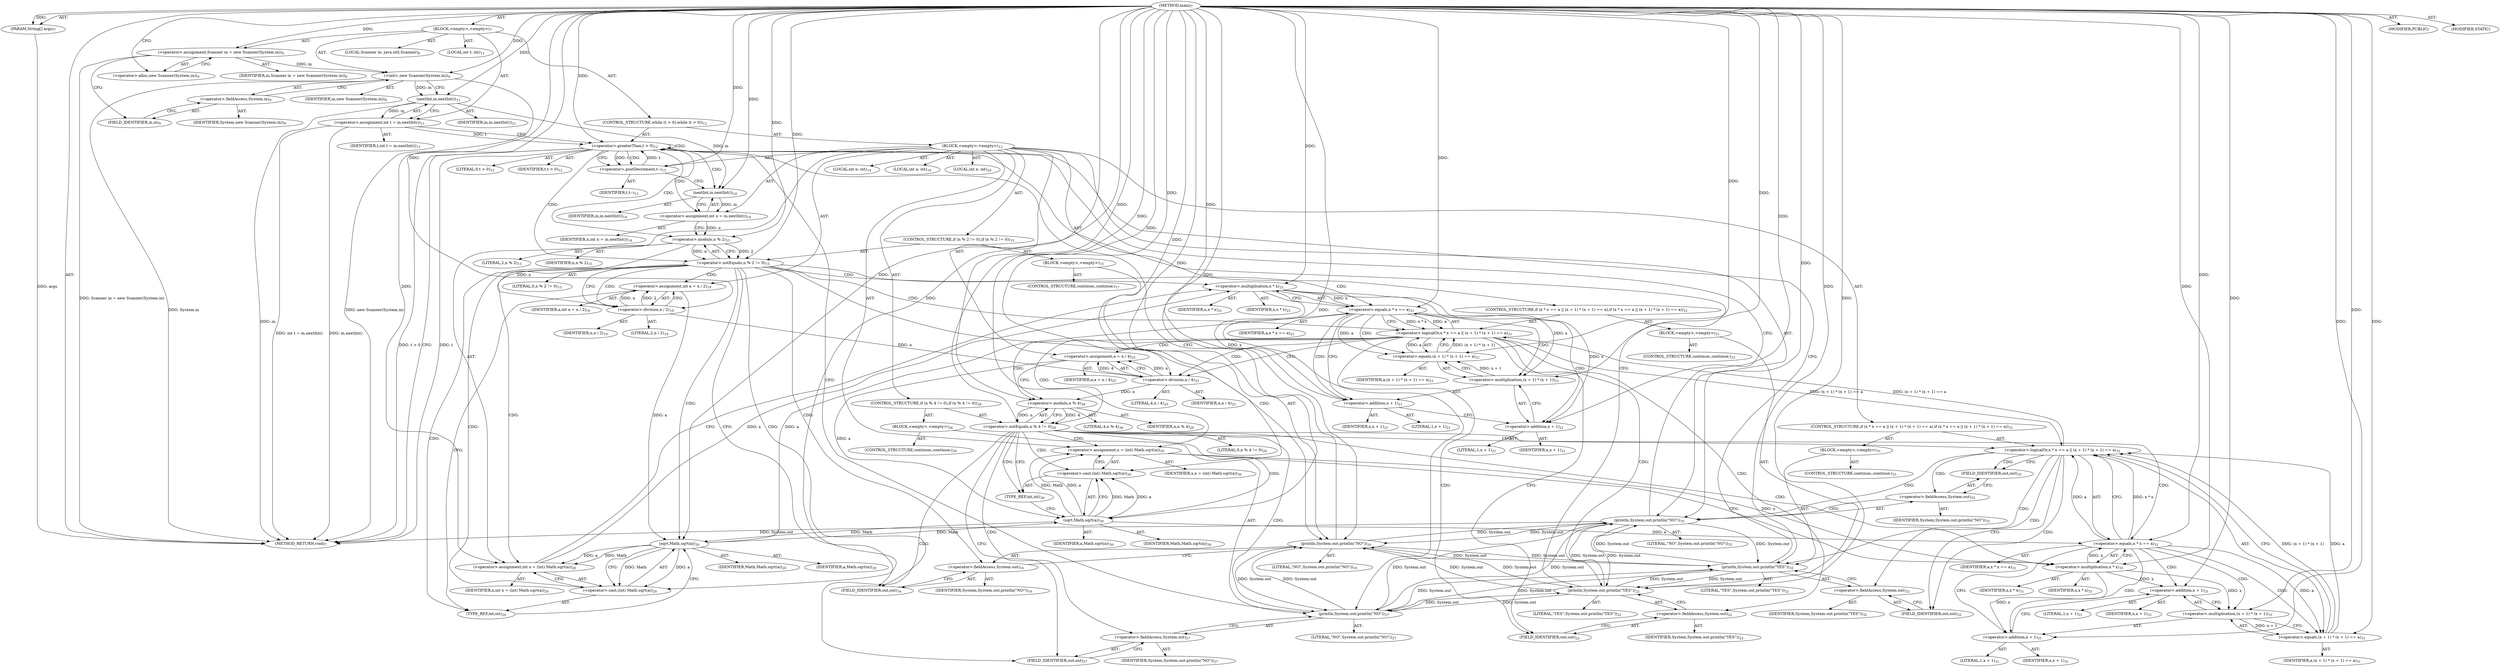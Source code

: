 digraph "main" {  
"19" [label = <(METHOD,main)<SUB>7</SUB>> ]
"20" [label = <(PARAM,String[] args)<SUB>7</SUB>> ]
"21" [label = <(BLOCK,&lt;empty&gt;,&lt;empty&gt;)<SUB>7</SUB>> ]
"4" [label = <(LOCAL,Scanner in: java.util.Scanner)<SUB>9</SUB>> ]
"22" [label = <(&lt;operator&gt;.assignment,Scanner in = new Scanner(System.in))<SUB>9</SUB>> ]
"23" [label = <(IDENTIFIER,in,Scanner in = new Scanner(System.in))<SUB>9</SUB>> ]
"24" [label = <(&lt;operator&gt;.alloc,new Scanner(System.in))<SUB>9</SUB>> ]
"25" [label = <(&lt;init&gt;,new Scanner(System.in))<SUB>9</SUB>> ]
"3" [label = <(IDENTIFIER,in,new Scanner(System.in))<SUB>9</SUB>> ]
"26" [label = <(&lt;operator&gt;.fieldAccess,System.in)<SUB>9</SUB>> ]
"27" [label = <(IDENTIFIER,System,new Scanner(System.in))<SUB>9</SUB>> ]
"28" [label = <(FIELD_IDENTIFIER,in,in)<SUB>9</SUB>> ]
"29" [label = <(LOCAL,int t: int)<SUB>11</SUB>> ]
"30" [label = <(&lt;operator&gt;.assignment,int t = in.nextInt())<SUB>11</SUB>> ]
"31" [label = <(IDENTIFIER,t,int t = in.nextInt())<SUB>11</SUB>> ]
"32" [label = <(nextInt,in.nextInt())<SUB>11</SUB>> ]
"33" [label = <(IDENTIFIER,in,in.nextInt())<SUB>11</SUB>> ]
"34" [label = <(CONTROL_STRUCTURE,while (t &gt; 0),while (t &gt; 0))<SUB>12</SUB>> ]
"35" [label = <(&lt;operator&gt;.greaterThan,t &gt; 0)<SUB>12</SUB>> ]
"36" [label = <(IDENTIFIER,t,t &gt; 0)<SUB>12</SUB>> ]
"37" [label = <(LITERAL,0,t &gt; 0)<SUB>12</SUB>> ]
"38" [label = <(BLOCK,&lt;empty&gt;,&lt;empty&gt;)<SUB>12</SUB>> ]
"39" [label = <(&lt;operator&gt;.postDecrement,t--)<SUB>13</SUB>> ]
"40" [label = <(IDENTIFIER,t,t--)<SUB>13</SUB>> ]
"41" [label = <(LOCAL,int n: int)<SUB>14</SUB>> ]
"42" [label = <(&lt;operator&gt;.assignment,int n = in.nextInt())<SUB>14</SUB>> ]
"43" [label = <(IDENTIFIER,n,int n = in.nextInt())<SUB>14</SUB>> ]
"44" [label = <(nextInt,in.nextInt())<SUB>14</SUB>> ]
"45" [label = <(IDENTIFIER,in,in.nextInt())<SUB>14</SUB>> ]
"46" [label = <(CONTROL_STRUCTURE,if (n % 2 != 0),if (n % 2 != 0))<SUB>15</SUB>> ]
"47" [label = <(&lt;operator&gt;.notEquals,n % 2 != 0)<SUB>15</SUB>> ]
"48" [label = <(&lt;operator&gt;.modulo,n % 2)<SUB>15</SUB>> ]
"49" [label = <(IDENTIFIER,n,n % 2)<SUB>15</SUB>> ]
"50" [label = <(LITERAL,2,n % 2)<SUB>15</SUB>> ]
"51" [label = <(LITERAL,0,n % 2 != 0)<SUB>15</SUB>> ]
"52" [label = <(BLOCK,&lt;empty&gt;,&lt;empty&gt;)<SUB>15</SUB>> ]
"53" [label = <(println,System.out.println(&quot;NO&quot;))<SUB>16</SUB>> ]
"54" [label = <(&lt;operator&gt;.fieldAccess,System.out)<SUB>16</SUB>> ]
"55" [label = <(IDENTIFIER,System,System.out.println(&quot;NO&quot;))<SUB>16</SUB>> ]
"56" [label = <(FIELD_IDENTIFIER,out,out)<SUB>16</SUB>> ]
"57" [label = <(LITERAL,&quot;NO&quot;,System.out.println(&quot;NO&quot;))<SUB>16</SUB>> ]
"58" [label = <(CONTROL_STRUCTURE,continue;,continue;)<SUB>17</SUB>> ]
"59" [label = <(LOCAL,int a: int)<SUB>19</SUB>> ]
"60" [label = <(&lt;operator&gt;.assignment,int a = n / 2)<SUB>19</SUB>> ]
"61" [label = <(IDENTIFIER,a,int a = n / 2)<SUB>19</SUB>> ]
"62" [label = <(&lt;operator&gt;.division,n / 2)<SUB>19</SUB>> ]
"63" [label = <(IDENTIFIER,n,n / 2)<SUB>19</SUB>> ]
"64" [label = <(LITERAL,2,n / 2)<SUB>19</SUB>> ]
"65" [label = <(LOCAL,int x: int)<SUB>20</SUB>> ]
"66" [label = <(&lt;operator&gt;.assignment,int x = (int) Math.sqrt(a))<SUB>20</SUB>> ]
"67" [label = <(IDENTIFIER,x,int x = (int) Math.sqrt(a))<SUB>20</SUB>> ]
"68" [label = <(&lt;operator&gt;.cast,(int) Math.sqrt(a))<SUB>20</SUB>> ]
"69" [label = <(TYPE_REF,int,int)<SUB>20</SUB>> ]
"70" [label = <(sqrt,Math.sqrt(a))<SUB>20</SUB>> ]
"71" [label = <(IDENTIFIER,Math,Math.sqrt(a))<SUB>20</SUB>> ]
"72" [label = <(IDENTIFIER,a,Math.sqrt(a))<SUB>20</SUB>> ]
"73" [label = <(CONTROL_STRUCTURE,if (x * x == a || (x + 1) * (x + 1) == a),if (x * x == a || (x + 1) * (x + 1) == a))<SUB>21</SUB>> ]
"74" [label = <(&lt;operator&gt;.logicalOr,x * x == a || (x + 1) * (x + 1) == a)<SUB>21</SUB>> ]
"75" [label = <(&lt;operator&gt;.equals,x * x == a)<SUB>21</SUB>> ]
"76" [label = <(&lt;operator&gt;.multiplication,x * x)<SUB>21</SUB>> ]
"77" [label = <(IDENTIFIER,x,x * x)<SUB>21</SUB>> ]
"78" [label = <(IDENTIFIER,x,x * x)<SUB>21</SUB>> ]
"79" [label = <(IDENTIFIER,a,x * x == a)<SUB>21</SUB>> ]
"80" [label = <(&lt;operator&gt;.equals,(x + 1) * (x + 1) == a)<SUB>21</SUB>> ]
"81" [label = <(&lt;operator&gt;.multiplication,(x + 1) * (x + 1))<SUB>21</SUB>> ]
"82" [label = <(&lt;operator&gt;.addition,x + 1)<SUB>21</SUB>> ]
"83" [label = <(IDENTIFIER,x,x + 1)<SUB>21</SUB>> ]
"84" [label = <(LITERAL,1,x + 1)<SUB>21</SUB>> ]
"85" [label = <(&lt;operator&gt;.addition,x + 1)<SUB>21</SUB>> ]
"86" [label = <(IDENTIFIER,x,x + 1)<SUB>21</SUB>> ]
"87" [label = <(LITERAL,1,x + 1)<SUB>21</SUB>> ]
"88" [label = <(IDENTIFIER,a,(x + 1) * (x + 1) == a)<SUB>21</SUB>> ]
"89" [label = <(BLOCK,&lt;empty&gt;,&lt;empty&gt;)<SUB>21</SUB>> ]
"90" [label = <(println,System.out.println(&quot;YES&quot;))<SUB>22</SUB>> ]
"91" [label = <(&lt;operator&gt;.fieldAccess,System.out)<SUB>22</SUB>> ]
"92" [label = <(IDENTIFIER,System,System.out.println(&quot;YES&quot;))<SUB>22</SUB>> ]
"93" [label = <(FIELD_IDENTIFIER,out,out)<SUB>22</SUB>> ]
"94" [label = <(LITERAL,&quot;YES&quot;,System.out.println(&quot;YES&quot;))<SUB>22</SUB>> ]
"95" [label = <(CONTROL_STRUCTURE,continue;,continue;)<SUB>23</SUB>> ]
"96" [label = <(&lt;operator&gt;.assignment,a = n / 4)<SUB>25</SUB>> ]
"97" [label = <(IDENTIFIER,a,a = n / 4)<SUB>25</SUB>> ]
"98" [label = <(&lt;operator&gt;.division,n / 4)<SUB>25</SUB>> ]
"99" [label = <(IDENTIFIER,n,n / 4)<SUB>25</SUB>> ]
"100" [label = <(LITERAL,4,n / 4)<SUB>25</SUB>> ]
"101" [label = <(CONTROL_STRUCTURE,if (n % 4 != 0),if (n % 4 != 0))<SUB>26</SUB>> ]
"102" [label = <(&lt;operator&gt;.notEquals,n % 4 != 0)<SUB>26</SUB>> ]
"103" [label = <(&lt;operator&gt;.modulo,n % 4)<SUB>26</SUB>> ]
"104" [label = <(IDENTIFIER,n,n % 4)<SUB>26</SUB>> ]
"105" [label = <(LITERAL,4,n % 4)<SUB>26</SUB>> ]
"106" [label = <(LITERAL,0,n % 4 != 0)<SUB>26</SUB>> ]
"107" [label = <(BLOCK,&lt;empty&gt;,&lt;empty&gt;)<SUB>26</SUB>> ]
"108" [label = <(println,System.out.println(&quot;NO&quot;))<SUB>27</SUB>> ]
"109" [label = <(&lt;operator&gt;.fieldAccess,System.out)<SUB>27</SUB>> ]
"110" [label = <(IDENTIFIER,System,System.out.println(&quot;NO&quot;))<SUB>27</SUB>> ]
"111" [label = <(FIELD_IDENTIFIER,out,out)<SUB>27</SUB>> ]
"112" [label = <(LITERAL,&quot;NO&quot;,System.out.println(&quot;NO&quot;))<SUB>27</SUB>> ]
"113" [label = <(CONTROL_STRUCTURE,continue;,continue;)<SUB>28</SUB>> ]
"114" [label = <(&lt;operator&gt;.assignment,x = (int) Math.sqrt(a))<SUB>30</SUB>> ]
"115" [label = <(IDENTIFIER,x,x = (int) Math.sqrt(a))<SUB>30</SUB>> ]
"116" [label = <(&lt;operator&gt;.cast,(int) Math.sqrt(a))<SUB>30</SUB>> ]
"117" [label = <(TYPE_REF,int,int)<SUB>30</SUB>> ]
"118" [label = <(sqrt,Math.sqrt(a))<SUB>30</SUB>> ]
"119" [label = <(IDENTIFIER,Math,Math.sqrt(a))<SUB>30</SUB>> ]
"120" [label = <(IDENTIFIER,a,Math.sqrt(a))<SUB>30</SUB>> ]
"121" [label = <(CONTROL_STRUCTURE,if (x * x == a || (x + 1) * (x + 1) == a),if (x * x == a || (x + 1) * (x + 1) == a))<SUB>31</SUB>> ]
"122" [label = <(&lt;operator&gt;.logicalOr,x * x == a || (x + 1) * (x + 1) == a)<SUB>31</SUB>> ]
"123" [label = <(&lt;operator&gt;.equals,x * x == a)<SUB>31</SUB>> ]
"124" [label = <(&lt;operator&gt;.multiplication,x * x)<SUB>31</SUB>> ]
"125" [label = <(IDENTIFIER,x,x * x)<SUB>31</SUB>> ]
"126" [label = <(IDENTIFIER,x,x * x)<SUB>31</SUB>> ]
"127" [label = <(IDENTIFIER,a,x * x == a)<SUB>31</SUB>> ]
"128" [label = <(&lt;operator&gt;.equals,(x + 1) * (x + 1) == a)<SUB>31</SUB>> ]
"129" [label = <(&lt;operator&gt;.multiplication,(x + 1) * (x + 1))<SUB>31</SUB>> ]
"130" [label = <(&lt;operator&gt;.addition,x + 1)<SUB>31</SUB>> ]
"131" [label = <(IDENTIFIER,x,x + 1)<SUB>31</SUB>> ]
"132" [label = <(LITERAL,1,x + 1)<SUB>31</SUB>> ]
"133" [label = <(&lt;operator&gt;.addition,x + 1)<SUB>31</SUB>> ]
"134" [label = <(IDENTIFIER,x,x + 1)<SUB>31</SUB>> ]
"135" [label = <(LITERAL,1,x + 1)<SUB>31</SUB>> ]
"136" [label = <(IDENTIFIER,a,(x + 1) * (x + 1) == a)<SUB>31</SUB>> ]
"137" [label = <(BLOCK,&lt;empty&gt;,&lt;empty&gt;)<SUB>31</SUB>> ]
"138" [label = <(println,System.out.println(&quot;YES&quot;))<SUB>32</SUB>> ]
"139" [label = <(&lt;operator&gt;.fieldAccess,System.out)<SUB>32</SUB>> ]
"140" [label = <(IDENTIFIER,System,System.out.println(&quot;YES&quot;))<SUB>32</SUB>> ]
"141" [label = <(FIELD_IDENTIFIER,out,out)<SUB>32</SUB>> ]
"142" [label = <(LITERAL,&quot;YES&quot;,System.out.println(&quot;YES&quot;))<SUB>32</SUB>> ]
"143" [label = <(CONTROL_STRUCTURE,continue;,continue;)<SUB>33</SUB>> ]
"144" [label = <(println,System.out.println(&quot;NO&quot;))<SUB>35</SUB>> ]
"145" [label = <(&lt;operator&gt;.fieldAccess,System.out)<SUB>35</SUB>> ]
"146" [label = <(IDENTIFIER,System,System.out.println(&quot;NO&quot;))<SUB>35</SUB>> ]
"147" [label = <(FIELD_IDENTIFIER,out,out)<SUB>35</SUB>> ]
"148" [label = <(LITERAL,&quot;NO&quot;,System.out.println(&quot;NO&quot;))<SUB>35</SUB>> ]
"149" [label = <(MODIFIER,PUBLIC)> ]
"150" [label = <(MODIFIER,STATIC)> ]
"151" [label = <(METHOD_RETURN,void)<SUB>7</SUB>> ]
  "19" -> "20"  [ label = "AST: "] 
  "19" -> "21"  [ label = "AST: "] 
  "19" -> "149"  [ label = "AST: "] 
  "19" -> "150"  [ label = "AST: "] 
  "19" -> "151"  [ label = "AST: "] 
  "21" -> "4"  [ label = "AST: "] 
  "21" -> "22"  [ label = "AST: "] 
  "21" -> "25"  [ label = "AST: "] 
  "21" -> "29"  [ label = "AST: "] 
  "21" -> "30"  [ label = "AST: "] 
  "21" -> "34"  [ label = "AST: "] 
  "22" -> "23"  [ label = "AST: "] 
  "22" -> "24"  [ label = "AST: "] 
  "25" -> "3"  [ label = "AST: "] 
  "25" -> "26"  [ label = "AST: "] 
  "26" -> "27"  [ label = "AST: "] 
  "26" -> "28"  [ label = "AST: "] 
  "30" -> "31"  [ label = "AST: "] 
  "30" -> "32"  [ label = "AST: "] 
  "32" -> "33"  [ label = "AST: "] 
  "34" -> "35"  [ label = "AST: "] 
  "34" -> "38"  [ label = "AST: "] 
  "35" -> "36"  [ label = "AST: "] 
  "35" -> "37"  [ label = "AST: "] 
  "38" -> "39"  [ label = "AST: "] 
  "38" -> "41"  [ label = "AST: "] 
  "38" -> "42"  [ label = "AST: "] 
  "38" -> "46"  [ label = "AST: "] 
  "38" -> "59"  [ label = "AST: "] 
  "38" -> "60"  [ label = "AST: "] 
  "38" -> "65"  [ label = "AST: "] 
  "38" -> "66"  [ label = "AST: "] 
  "38" -> "73"  [ label = "AST: "] 
  "38" -> "96"  [ label = "AST: "] 
  "38" -> "101"  [ label = "AST: "] 
  "38" -> "114"  [ label = "AST: "] 
  "38" -> "121"  [ label = "AST: "] 
  "38" -> "144"  [ label = "AST: "] 
  "39" -> "40"  [ label = "AST: "] 
  "42" -> "43"  [ label = "AST: "] 
  "42" -> "44"  [ label = "AST: "] 
  "44" -> "45"  [ label = "AST: "] 
  "46" -> "47"  [ label = "AST: "] 
  "46" -> "52"  [ label = "AST: "] 
  "47" -> "48"  [ label = "AST: "] 
  "47" -> "51"  [ label = "AST: "] 
  "48" -> "49"  [ label = "AST: "] 
  "48" -> "50"  [ label = "AST: "] 
  "52" -> "53"  [ label = "AST: "] 
  "52" -> "58"  [ label = "AST: "] 
  "53" -> "54"  [ label = "AST: "] 
  "53" -> "57"  [ label = "AST: "] 
  "54" -> "55"  [ label = "AST: "] 
  "54" -> "56"  [ label = "AST: "] 
  "60" -> "61"  [ label = "AST: "] 
  "60" -> "62"  [ label = "AST: "] 
  "62" -> "63"  [ label = "AST: "] 
  "62" -> "64"  [ label = "AST: "] 
  "66" -> "67"  [ label = "AST: "] 
  "66" -> "68"  [ label = "AST: "] 
  "68" -> "69"  [ label = "AST: "] 
  "68" -> "70"  [ label = "AST: "] 
  "70" -> "71"  [ label = "AST: "] 
  "70" -> "72"  [ label = "AST: "] 
  "73" -> "74"  [ label = "AST: "] 
  "73" -> "89"  [ label = "AST: "] 
  "74" -> "75"  [ label = "AST: "] 
  "74" -> "80"  [ label = "AST: "] 
  "75" -> "76"  [ label = "AST: "] 
  "75" -> "79"  [ label = "AST: "] 
  "76" -> "77"  [ label = "AST: "] 
  "76" -> "78"  [ label = "AST: "] 
  "80" -> "81"  [ label = "AST: "] 
  "80" -> "88"  [ label = "AST: "] 
  "81" -> "82"  [ label = "AST: "] 
  "81" -> "85"  [ label = "AST: "] 
  "82" -> "83"  [ label = "AST: "] 
  "82" -> "84"  [ label = "AST: "] 
  "85" -> "86"  [ label = "AST: "] 
  "85" -> "87"  [ label = "AST: "] 
  "89" -> "90"  [ label = "AST: "] 
  "89" -> "95"  [ label = "AST: "] 
  "90" -> "91"  [ label = "AST: "] 
  "90" -> "94"  [ label = "AST: "] 
  "91" -> "92"  [ label = "AST: "] 
  "91" -> "93"  [ label = "AST: "] 
  "96" -> "97"  [ label = "AST: "] 
  "96" -> "98"  [ label = "AST: "] 
  "98" -> "99"  [ label = "AST: "] 
  "98" -> "100"  [ label = "AST: "] 
  "101" -> "102"  [ label = "AST: "] 
  "101" -> "107"  [ label = "AST: "] 
  "102" -> "103"  [ label = "AST: "] 
  "102" -> "106"  [ label = "AST: "] 
  "103" -> "104"  [ label = "AST: "] 
  "103" -> "105"  [ label = "AST: "] 
  "107" -> "108"  [ label = "AST: "] 
  "107" -> "113"  [ label = "AST: "] 
  "108" -> "109"  [ label = "AST: "] 
  "108" -> "112"  [ label = "AST: "] 
  "109" -> "110"  [ label = "AST: "] 
  "109" -> "111"  [ label = "AST: "] 
  "114" -> "115"  [ label = "AST: "] 
  "114" -> "116"  [ label = "AST: "] 
  "116" -> "117"  [ label = "AST: "] 
  "116" -> "118"  [ label = "AST: "] 
  "118" -> "119"  [ label = "AST: "] 
  "118" -> "120"  [ label = "AST: "] 
  "121" -> "122"  [ label = "AST: "] 
  "121" -> "137"  [ label = "AST: "] 
  "122" -> "123"  [ label = "AST: "] 
  "122" -> "128"  [ label = "AST: "] 
  "123" -> "124"  [ label = "AST: "] 
  "123" -> "127"  [ label = "AST: "] 
  "124" -> "125"  [ label = "AST: "] 
  "124" -> "126"  [ label = "AST: "] 
  "128" -> "129"  [ label = "AST: "] 
  "128" -> "136"  [ label = "AST: "] 
  "129" -> "130"  [ label = "AST: "] 
  "129" -> "133"  [ label = "AST: "] 
  "130" -> "131"  [ label = "AST: "] 
  "130" -> "132"  [ label = "AST: "] 
  "133" -> "134"  [ label = "AST: "] 
  "133" -> "135"  [ label = "AST: "] 
  "137" -> "138"  [ label = "AST: "] 
  "137" -> "143"  [ label = "AST: "] 
  "138" -> "139"  [ label = "AST: "] 
  "138" -> "142"  [ label = "AST: "] 
  "139" -> "140"  [ label = "AST: "] 
  "139" -> "141"  [ label = "AST: "] 
  "144" -> "145"  [ label = "AST: "] 
  "144" -> "148"  [ label = "AST: "] 
  "145" -> "146"  [ label = "AST: "] 
  "145" -> "147"  [ label = "AST: "] 
  "22" -> "28"  [ label = "CFG: "] 
  "25" -> "32"  [ label = "CFG: "] 
  "30" -> "35"  [ label = "CFG: "] 
  "24" -> "22"  [ label = "CFG: "] 
  "26" -> "25"  [ label = "CFG: "] 
  "32" -> "30"  [ label = "CFG: "] 
  "35" -> "151"  [ label = "CFG: "] 
  "35" -> "39"  [ label = "CFG: "] 
  "28" -> "26"  [ label = "CFG: "] 
  "39" -> "44"  [ label = "CFG: "] 
  "42" -> "48"  [ label = "CFG: "] 
  "60" -> "69"  [ label = "CFG: "] 
  "66" -> "76"  [ label = "CFG: "] 
  "96" -> "103"  [ label = "CFG: "] 
  "114" -> "124"  [ label = "CFG: "] 
  "144" -> "35"  [ label = "CFG: "] 
  "44" -> "42"  [ label = "CFG: "] 
  "47" -> "56"  [ label = "CFG: "] 
  "47" -> "62"  [ label = "CFG: "] 
  "62" -> "60"  [ label = "CFG: "] 
  "68" -> "66"  [ label = "CFG: "] 
  "74" -> "93"  [ label = "CFG: "] 
  "74" -> "98"  [ label = "CFG: "] 
  "98" -> "96"  [ label = "CFG: "] 
  "102" -> "111"  [ label = "CFG: "] 
  "102" -> "117"  [ label = "CFG: "] 
  "116" -> "114"  [ label = "CFG: "] 
  "122" -> "141"  [ label = "CFG: "] 
  "122" -> "147"  [ label = "CFG: "] 
  "145" -> "144"  [ label = "CFG: "] 
  "48" -> "47"  [ label = "CFG: "] 
  "53" -> "35"  [ label = "CFG: "] 
  "69" -> "70"  [ label = "CFG: "] 
  "70" -> "68"  [ label = "CFG: "] 
  "75" -> "74"  [ label = "CFG: "] 
  "75" -> "82"  [ label = "CFG: "] 
  "80" -> "74"  [ label = "CFG: "] 
  "90" -> "35"  [ label = "CFG: "] 
  "103" -> "102"  [ label = "CFG: "] 
  "108" -> "35"  [ label = "CFG: "] 
  "117" -> "118"  [ label = "CFG: "] 
  "118" -> "116"  [ label = "CFG: "] 
  "123" -> "122"  [ label = "CFG: "] 
  "123" -> "130"  [ label = "CFG: "] 
  "128" -> "122"  [ label = "CFG: "] 
  "138" -> "35"  [ label = "CFG: "] 
  "147" -> "145"  [ label = "CFG: "] 
  "54" -> "53"  [ label = "CFG: "] 
  "76" -> "75"  [ label = "CFG: "] 
  "81" -> "80"  [ label = "CFG: "] 
  "91" -> "90"  [ label = "CFG: "] 
  "109" -> "108"  [ label = "CFG: "] 
  "124" -> "123"  [ label = "CFG: "] 
  "129" -> "128"  [ label = "CFG: "] 
  "139" -> "138"  [ label = "CFG: "] 
  "56" -> "54"  [ label = "CFG: "] 
  "82" -> "85"  [ label = "CFG: "] 
  "85" -> "81"  [ label = "CFG: "] 
  "93" -> "91"  [ label = "CFG: "] 
  "111" -> "109"  [ label = "CFG: "] 
  "130" -> "133"  [ label = "CFG: "] 
  "133" -> "129"  [ label = "CFG: "] 
  "141" -> "139"  [ label = "CFG: "] 
  "19" -> "24"  [ label = "CFG: "] 
  "20" -> "151"  [ label = "DDG: args"] 
  "22" -> "151"  [ label = "DDG: Scanner in = new Scanner(System.in)"] 
  "25" -> "151"  [ label = "DDG: System.in"] 
  "25" -> "151"  [ label = "DDG: new Scanner(System.in)"] 
  "32" -> "151"  [ label = "DDG: in"] 
  "30" -> "151"  [ label = "DDG: in.nextInt()"] 
  "30" -> "151"  [ label = "DDG: int t = in.nextInt()"] 
  "35" -> "151"  [ label = "DDG: t"] 
  "35" -> "151"  [ label = "DDG: t &gt; 0"] 
  "144" -> "151"  [ label = "DDG: System.out"] 
  "19" -> "20"  [ label = "DDG: "] 
  "19" -> "22"  [ label = "DDG: "] 
  "32" -> "30"  [ label = "DDG: in"] 
  "22" -> "25"  [ label = "DDG: in"] 
  "19" -> "25"  [ label = "DDG: "] 
  "25" -> "32"  [ label = "DDG: in"] 
  "19" -> "32"  [ label = "DDG: "] 
  "30" -> "35"  [ label = "DDG: t"] 
  "39" -> "35"  [ label = "DDG: t"] 
  "19" -> "35"  [ label = "DDG: "] 
  "44" -> "42"  [ label = "DDG: in"] 
  "62" -> "60"  [ label = "DDG: n"] 
  "62" -> "60"  [ label = "DDG: 2"] 
  "19" -> "66"  [ label = "DDG: "] 
  "70" -> "66"  [ label = "DDG: Math"] 
  "70" -> "66"  [ label = "DDG: a"] 
  "98" -> "96"  [ label = "DDG: n"] 
  "98" -> "96"  [ label = "DDG: 4"] 
  "19" -> "114"  [ label = "DDG: "] 
  "118" -> "114"  [ label = "DDG: Math"] 
  "118" -> "114"  [ label = "DDG: a"] 
  "35" -> "39"  [ label = "DDG: t"] 
  "19" -> "39"  [ label = "DDG: "] 
  "138" -> "144"  [ label = "DDG: System.out"] 
  "108" -> "144"  [ label = "DDG: System.out"] 
  "90" -> "144"  [ label = "DDG: System.out"] 
  "53" -> "144"  [ label = "DDG: System.out"] 
  "19" -> "144"  [ label = "DDG: "] 
  "32" -> "44"  [ label = "DDG: in"] 
  "19" -> "44"  [ label = "DDG: "] 
  "48" -> "47"  [ label = "DDG: n"] 
  "48" -> "47"  [ label = "DDG: 2"] 
  "19" -> "47"  [ label = "DDG: "] 
  "48" -> "62"  [ label = "DDG: n"] 
  "19" -> "62"  [ label = "DDG: "] 
  "19" -> "68"  [ label = "DDG: "] 
  "70" -> "68"  [ label = "DDG: Math"] 
  "70" -> "68"  [ label = "DDG: a"] 
  "75" -> "74"  [ label = "DDG: x * x"] 
  "75" -> "74"  [ label = "DDG: a"] 
  "122" -> "74"  [ label = "DDG: (x + 1) * (x + 1) == a"] 
  "80" -> "74"  [ label = "DDG: (x + 1) * (x + 1)"] 
  "80" -> "74"  [ label = "DDG: a"] 
  "62" -> "98"  [ label = "DDG: n"] 
  "19" -> "98"  [ label = "DDG: "] 
  "103" -> "102"  [ label = "DDG: n"] 
  "103" -> "102"  [ label = "DDG: 4"] 
  "19" -> "102"  [ label = "DDG: "] 
  "19" -> "116"  [ label = "DDG: "] 
  "118" -> "116"  [ label = "DDG: Math"] 
  "118" -> "116"  [ label = "DDG: a"] 
  "123" -> "122"  [ label = "DDG: x * x"] 
  "123" -> "122"  [ label = "DDG: a"] 
  "128" -> "122"  [ label = "DDG: (x + 1) * (x + 1)"] 
  "128" -> "122"  [ label = "DDG: a"] 
  "74" -> "122"  [ label = "DDG: (x + 1) * (x + 1) == a"] 
  "42" -> "48"  [ label = "DDG: n"] 
  "19" -> "48"  [ label = "DDG: "] 
  "144" -> "53"  [ label = "DDG: System.out"] 
  "138" -> "53"  [ label = "DDG: System.out"] 
  "108" -> "53"  [ label = "DDG: System.out"] 
  "90" -> "53"  [ label = "DDG: System.out"] 
  "19" -> "53"  [ label = "DDG: "] 
  "118" -> "70"  [ label = "DDG: Math"] 
  "19" -> "70"  [ label = "DDG: "] 
  "60" -> "70"  [ label = "DDG: a"] 
  "76" -> "75"  [ label = "DDG: x"] 
  "70" -> "75"  [ label = "DDG: a"] 
  "19" -> "75"  [ label = "DDG: "] 
  "81" -> "80"  [ label = "DDG: x + 1"] 
  "75" -> "80"  [ label = "DDG: a"] 
  "19" -> "80"  [ label = "DDG: "] 
  "144" -> "90"  [ label = "DDG: System.out"] 
  "138" -> "90"  [ label = "DDG: System.out"] 
  "108" -> "90"  [ label = "DDG: System.out"] 
  "53" -> "90"  [ label = "DDG: System.out"] 
  "19" -> "90"  [ label = "DDG: "] 
  "98" -> "103"  [ label = "DDG: n"] 
  "19" -> "103"  [ label = "DDG: "] 
  "144" -> "108"  [ label = "DDG: System.out"] 
  "138" -> "108"  [ label = "DDG: System.out"] 
  "90" -> "108"  [ label = "DDG: System.out"] 
  "53" -> "108"  [ label = "DDG: System.out"] 
  "19" -> "108"  [ label = "DDG: "] 
  "70" -> "118"  [ label = "DDG: Math"] 
  "19" -> "118"  [ label = "DDG: "] 
  "96" -> "118"  [ label = "DDG: a"] 
  "124" -> "123"  [ label = "DDG: x"] 
  "118" -> "123"  [ label = "DDG: a"] 
  "19" -> "123"  [ label = "DDG: "] 
  "129" -> "128"  [ label = "DDG: x + 1"] 
  "123" -> "128"  [ label = "DDG: a"] 
  "19" -> "128"  [ label = "DDG: "] 
  "144" -> "138"  [ label = "DDG: System.out"] 
  "108" -> "138"  [ label = "DDG: System.out"] 
  "90" -> "138"  [ label = "DDG: System.out"] 
  "53" -> "138"  [ label = "DDG: System.out"] 
  "19" -> "138"  [ label = "DDG: "] 
  "66" -> "76"  [ label = "DDG: x"] 
  "19" -> "76"  [ label = "DDG: "] 
  "76" -> "81"  [ label = "DDG: x"] 
  "19" -> "81"  [ label = "DDG: "] 
  "114" -> "124"  [ label = "DDG: x"] 
  "19" -> "124"  [ label = "DDG: "] 
  "124" -> "129"  [ label = "DDG: x"] 
  "19" -> "129"  [ label = "DDG: "] 
  "76" -> "82"  [ label = "DDG: x"] 
  "19" -> "82"  [ label = "DDG: "] 
  "19" -> "85"  [ label = "DDG: "] 
  "76" -> "85"  [ label = "DDG: x"] 
  "124" -> "130"  [ label = "DDG: x"] 
  "19" -> "130"  [ label = "DDG: "] 
  "19" -> "133"  [ label = "DDG: "] 
  "124" -> "133"  [ label = "DDG: x"] 
  "35" -> "42"  [ label = "CDG: "] 
  "35" -> "44"  [ label = "CDG: "] 
  "35" -> "35"  [ label = "CDG: "] 
  "35" -> "47"  [ label = "CDG: "] 
  "35" -> "48"  [ label = "CDG: "] 
  "35" -> "39"  [ label = "CDG: "] 
  "47" -> "68"  [ label = "CDG: "] 
  "47" -> "60"  [ label = "CDG: "] 
  "47" -> "75"  [ label = "CDG: "] 
  "47" -> "56"  [ label = "CDG: "] 
  "47" -> "69"  [ label = "CDG: "] 
  "47" -> "74"  [ label = "CDG: "] 
  "47" -> "76"  [ label = "CDG: "] 
  "47" -> "54"  [ label = "CDG: "] 
  "47" -> "70"  [ label = "CDG: "] 
  "47" -> "66"  [ label = "CDG: "] 
  "47" -> "53"  [ label = "CDG: "] 
  "47" -> "62"  [ label = "CDG: "] 
  "74" -> "96"  [ label = "CDG: "] 
  "74" -> "98"  [ label = "CDG: "] 
  "74" -> "102"  [ label = "CDG: "] 
  "74" -> "103"  [ label = "CDG: "] 
  "74" -> "91"  [ label = "CDG: "] 
  "74" -> "93"  [ label = "CDG: "] 
  "74" -> "90"  [ label = "CDG: "] 
  "102" -> "114"  [ label = "CDG: "] 
  "102" -> "118"  [ label = "CDG: "] 
  "102" -> "108"  [ label = "CDG: "] 
  "102" -> "111"  [ label = "CDG: "] 
  "102" -> "116"  [ label = "CDG: "] 
  "102" -> "122"  [ label = "CDG: "] 
  "102" -> "123"  [ label = "CDG: "] 
  "102" -> "117"  [ label = "CDG: "] 
  "102" -> "124"  [ label = "CDG: "] 
  "102" -> "109"  [ label = "CDG: "] 
  "122" -> "145"  [ label = "CDG: "] 
  "122" -> "144"  [ label = "CDG: "] 
  "122" -> "138"  [ label = "CDG: "] 
  "122" -> "139"  [ label = "CDG: "] 
  "122" -> "141"  [ label = "CDG: "] 
  "122" -> "147"  [ label = "CDG: "] 
  "75" -> "81"  [ label = "CDG: "] 
  "75" -> "85"  [ label = "CDG: "] 
  "75" -> "80"  [ label = "CDG: "] 
  "75" -> "82"  [ label = "CDG: "] 
  "123" -> "128"  [ label = "CDG: "] 
  "123" -> "129"  [ label = "CDG: "] 
  "123" -> "130"  [ label = "CDG: "] 
  "123" -> "133"  [ label = "CDG: "] 
}
